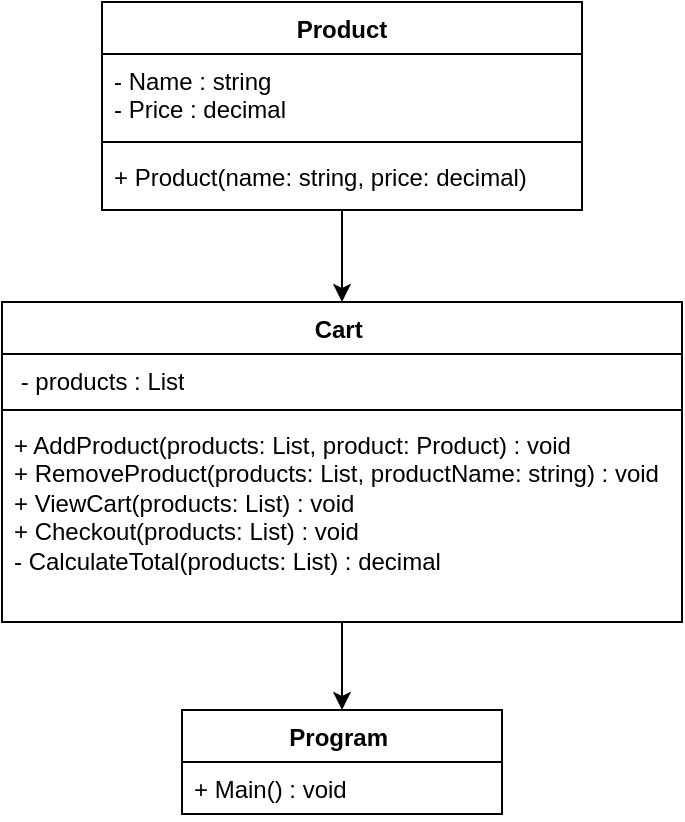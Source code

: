 <mxfile version="24.8.3">
  <diagram name="Page-1" id="KEU5XC75-2v2oAtST02G">
    <mxGraphModel dx="1050" dy="530" grid="1" gridSize="10" guides="1" tooltips="1" connect="1" arrows="1" fold="1" page="1" pageScale="1" pageWidth="850" pageHeight="1100" math="0" shadow="0">
      <root>
        <mxCell id="0" />
        <mxCell id="1" parent="0" />
        <mxCell id="ewVIxWT531oijjYbj_Aj-19" value="" style="edgeStyle=orthogonalEdgeStyle;rounded=0;orthogonalLoop=1;jettySize=auto;html=1;entryX=0.5;entryY=0;entryDx=0;entryDy=0;" edge="1" parent="1" source="ewVIxWT531oijjYbj_Aj-1" target="ewVIxWT531oijjYbj_Aj-10">
          <mxGeometry relative="1" as="geometry" />
        </mxCell>
        <mxCell id="ewVIxWT531oijjYbj_Aj-1" value="Product" style="swimlane;fontStyle=1;align=center;verticalAlign=top;childLayout=stackLayout;horizontal=1;startSize=26;horizontalStack=0;resizeParent=1;resizeParentMax=0;resizeLast=0;collapsible=1;marginBottom=0;whiteSpace=wrap;html=1;" vertex="1" parent="1">
          <mxGeometry x="330" y="170" width="240" height="104" as="geometry" />
        </mxCell>
        <mxCell id="ewVIxWT531oijjYbj_Aj-2" value="- Name : string &lt;div&gt;- Price : decimal&lt;/div&gt;" style="text;strokeColor=none;fillColor=none;align=left;verticalAlign=top;spacingLeft=4;spacingRight=4;overflow=hidden;rotatable=0;points=[[0,0.5],[1,0.5]];portConstraint=eastwest;whiteSpace=wrap;html=1;" vertex="1" parent="ewVIxWT531oijjYbj_Aj-1">
          <mxGeometry y="26" width="240" height="40" as="geometry" />
        </mxCell>
        <mxCell id="ewVIxWT531oijjYbj_Aj-3" value="" style="line;strokeWidth=1;fillColor=none;align=left;verticalAlign=middle;spacingTop=-1;spacingLeft=3;spacingRight=3;rotatable=0;labelPosition=right;points=[];portConstraint=eastwest;strokeColor=inherit;" vertex="1" parent="ewVIxWT531oijjYbj_Aj-1">
          <mxGeometry y="66" width="240" height="8" as="geometry" />
        </mxCell>
        <mxCell id="ewVIxWT531oijjYbj_Aj-4" value=" + Product(name: string, price: decimal)" style="text;strokeColor=none;fillColor=none;align=left;verticalAlign=top;spacingLeft=4;spacingRight=4;overflow=hidden;rotatable=0;points=[[0,0.5],[1,0.5]];portConstraint=eastwest;whiteSpace=wrap;html=1;" vertex="1" parent="ewVIxWT531oijjYbj_Aj-1">
          <mxGeometry y="74" width="240" height="30" as="geometry" />
        </mxCell>
        <mxCell id="ewVIxWT531oijjYbj_Aj-20" value="" style="edgeStyle=orthogonalEdgeStyle;rounded=0;orthogonalLoop=1;jettySize=auto;html=1;entryX=0.5;entryY=0;entryDx=0;entryDy=0;" edge="1" parent="1" source="ewVIxWT531oijjYbj_Aj-10" target="ewVIxWT531oijjYbj_Aj-14">
          <mxGeometry relative="1" as="geometry" />
        </mxCell>
        <mxCell id="ewVIxWT531oijjYbj_Aj-10" value="&lt;span style=&quot;text-align: left;&quot;&gt;Cart&amp;nbsp;&lt;/span&gt;" style="swimlane;fontStyle=1;align=center;verticalAlign=top;childLayout=stackLayout;horizontal=1;startSize=26;horizontalStack=0;resizeParent=1;resizeParentMax=0;resizeLast=0;collapsible=1;marginBottom=0;whiteSpace=wrap;html=1;" vertex="1" parent="1">
          <mxGeometry x="280" y="320" width="340" height="160" as="geometry" />
        </mxCell>
        <mxCell id="ewVIxWT531oijjYbj_Aj-11" value="&amp;nbsp;- products : List" style="text;strokeColor=none;fillColor=none;align=left;verticalAlign=top;spacingLeft=4;spacingRight=4;overflow=hidden;rotatable=0;points=[[0,0.5],[1,0.5]];portConstraint=eastwest;whiteSpace=wrap;html=1;" vertex="1" parent="ewVIxWT531oijjYbj_Aj-10">
          <mxGeometry y="26" width="340" height="24" as="geometry" />
        </mxCell>
        <mxCell id="ewVIxWT531oijjYbj_Aj-12" value="" style="line;strokeWidth=1;fillColor=none;align=left;verticalAlign=middle;spacingTop=-1;spacingLeft=3;spacingRight=3;rotatable=0;labelPosition=right;points=[];portConstraint=eastwest;strokeColor=inherit;" vertex="1" parent="ewVIxWT531oijjYbj_Aj-10">
          <mxGeometry y="50" width="340" height="8" as="geometry" />
        </mxCell>
        <mxCell id="ewVIxWT531oijjYbj_Aj-13" value="+ AddProduct(products: List, product: Product) : void&amp;nbsp;&lt;br&gt;+ RemoveProduct(products: List, productName: string) : void&amp;nbsp;&lt;br&gt;+ ViewCart(products: List) : void&amp;nbsp;&lt;br&gt;+ Checkout(products: List) : void&amp;nbsp;&lt;br&gt;- CalculateTotal(products: List) : decimal" style="text;strokeColor=none;fillColor=none;align=left;verticalAlign=top;spacingLeft=4;spacingRight=4;overflow=hidden;rotatable=0;points=[[0,0.5],[1,0.5]];portConstraint=eastwest;whiteSpace=wrap;html=1;" vertex="1" parent="ewVIxWT531oijjYbj_Aj-10">
          <mxGeometry y="58" width="340" height="102" as="geometry" />
        </mxCell>
        <mxCell id="ewVIxWT531oijjYbj_Aj-14" value="&lt;span style=&quot;text-align: left;&quot;&gt;Program&lt;/span&gt;&lt;span style=&quot;font-weight: 400; text-align: left;&quot;&gt;&amp;nbsp;&lt;/span&gt;" style="swimlane;fontStyle=1;align=center;verticalAlign=top;childLayout=stackLayout;horizontal=1;startSize=26;horizontalStack=0;resizeParent=1;resizeParentMax=0;resizeLast=0;collapsible=1;marginBottom=0;whiteSpace=wrap;html=1;" vertex="1" parent="1">
          <mxGeometry x="370" y="524" width="160" height="52" as="geometry" />
        </mxCell>
        <mxCell id="ewVIxWT531oijjYbj_Aj-15" value="+ Main() : void" style="text;strokeColor=none;fillColor=none;align=left;verticalAlign=top;spacingLeft=4;spacingRight=4;overflow=hidden;rotatable=0;points=[[0,0.5],[1,0.5]];portConstraint=eastwest;whiteSpace=wrap;html=1;" vertex="1" parent="ewVIxWT531oijjYbj_Aj-14">
          <mxGeometry y="26" width="160" height="26" as="geometry" />
        </mxCell>
      </root>
    </mxGraphModel>
  </diagram>
</mxfile>
